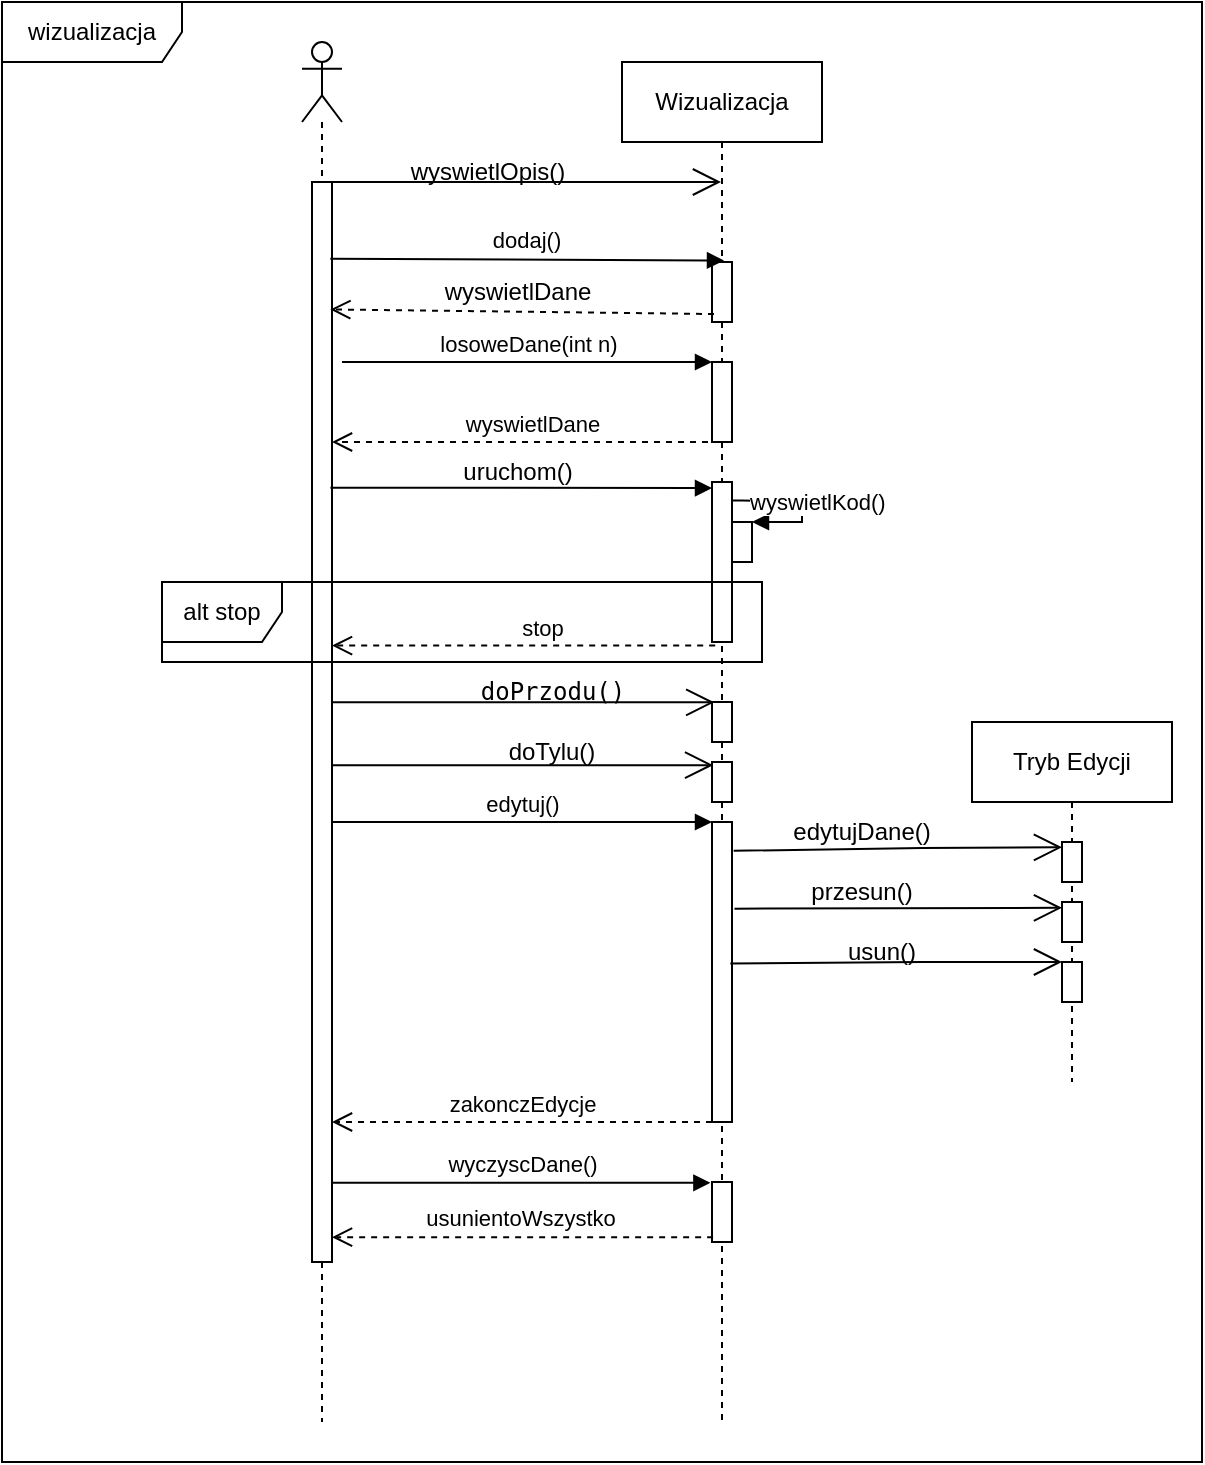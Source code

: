 <mxfile version="16.4.3" type="google"><diagram id="kgpKYQtTHZ0yAKxKKP6v" name="Page-1"><mxGraphModel dx="2062" dy="1118" grid="1" gridSize="10" guides="1" tooltips="1" connect="1" arrows="1" fold="1" page="1" pageScale="1" pageWidth="850" pageHeight="1100" math="0" shadow="0"><root><mxCell id="0"/><mxCell id="1" parent="0"/><mxCell id="9vNfhEMfJVdf6FuZwDN2-1" value="" style="rounded=0;whiteSpace=wrap;html=1;" parent="1" vertex="1"><mxGeometry x="50" y="20" width="600" height="730" as="geometry"/></mxCell><mxCell id="9vNfhEMfJVdf6FuZwDN2-2" value="" style="shape=umlLifeline;participant=umlActor;perimeter=lifelinePerimeter;whiteSpace=wrap;html=1;container=1;collapsible=0;recursiveResize=0;verticalAlign=top;spacingTop=36;outlineConnect=0;" parent="1" vertex="1"><mxGeometry x="200" y="40" width="20" height="690" as="geometry"/></mxCell><mxCell id="9vNfhEMfJVdf6FuZwDN2-5" value="" style="html=1;points=[];perimeter=orthogonalPerimeter;" parent="9vNfhEMfJVdf6FuZwDN2-2" vertex="1"><mxGeometry x="5" y="70" width="10" height="540" as="geometry"/></mxCell><mxCell id="9vNfhEMfJVdf6FuZwDN2-3" value="Wizualizacja" style="shape=umlLifeline;perimeter=lifelinePerimeter;whiteSpace=wrap;html=1;container=1;collapsible=0;recursiveResize=0;outlineConnect=0;" parent="1" vertex="1"><mxGeometry x="360" y="50" width="100" height="680" as="geometry"/></mxCell><mxCell id="9vNfhEMfJVdf6FuZwDN2-8" value="" style="html=1;points=[];perimeter=orthogonalPerimeter;" parent="9vNfhEMfJVdf6FuZwDN2-3" vertex="1"><mxGeometry x="45" y="100" width="10" height="30" as="geometry"/></mxCell><mxCell id="9vNfhEMfJVdf6FuZwDN2-15" value="" style="html=1;points=[];perimeter=orthogonalPerimeter;" parent="9vNfhEMfJVdf6FuZwDN2-3" vertex="1"><mxGeometry x="45" y="150" width="10" height="40" as="geometry"/></mxCell><mxCell id="9vNfhEMfJVdf6FuZwDN2-38" value="" style="html=1;points=[];perimeter=orthogonalPerimeter;" parent="9vNfhEMfJVdf6FuZwDN2-3" vertex="1"><mxGeometry x="45" y="210" width="10" height="80" as="geometry"/></mxCell><mxCell id="9vNfhEMfJVdf6FuZwDN2-42" value="" style="html=1;points=[];perimeter=orthogonalPerimeter;" parent="9vNfhEMfJVdf6FuZwDN2-3" vertex="1"><mxGeometry x="45" y="320" width="10" height="20" as="geometry"/></mxCell><mxCell id="9vNfhEMfJVdf6FuZwDN2-53" value="" style="html=1;points=[];perimeter=orthogonalPerimeter;" parent="9vNfhEMfJVdf6FuZwDN2-3" vertex="1"><mxGeometry x="45" y="560" width="10" height="30" as="geometry"/></mxCell><mxCell id="9vNfhEMfJVdf6FuZwDN2-60" value="" style="html=1;points=[];perimeter=orthogonalPerimeter;" parent="9vNfhEMfJVdf6FuZwDN2-3" vertex="1"><mxGeometry x="45" y="380" width="10" height="150" as="geometry"/></mxCell><mxCell id="9vNfhEMfJVdf6FuZwDN2-73" value="zakonczEdycje" style="html=1;verticalAlign=bottom;endArrow=open;dashed=1;endSize=8;rounded=0;" parent="9vNfhEMfJVdf6FuZwDN2-3" target="9vNfhEMfJVdf6FuZwDN2-5" edge="1"><mxGeometry relative="1" as="geometry"><mxPoint x="45" y="530" as="sourcePoint"/><mxPoint x="-35" y="530" as="targetPoint"/></mxGeometry></mxCell><mxCell id="9vNfhEMfJVdf6FuZwDN2-43" value="" style="html=1;points=[];perimeter=orthogonalPerimeter;" parent="9vNfhEMfJVdf6FuZwDN2-3" vertex="1"><mxGeometry x="45" y="350" width="10" height="20" as="geometry"/></mxCell><mxCell id="9vNfhEMfJVdf6FuZwDN2-11" value="dodaj()" style="html=1;verticalAlign=bottom;endArrow=block;rounded=0;entryX=0.6;entryY=-0.025;entryDx=0;entryDy=0;entryPerimeter=0;exitX=0.917;exitY=0.071;exitDx=0;exitDy=0;exitPerimeter=0;" parent="1" source="9vNfhEMfJVdf6FuZwDN2-5" target="9vNfhEMfJVdf6FuZwDN2-8" edge="1"><mxGeometry x="-0.005" y="1" width="80" relative="1" as="geometry"><mxPoint x="220" y="149" as="sourcePoint"/><mxPoint x="290" y="220" as="targetPoint"/><mxPoint as="offset"/></mxGeometry></mxCell><mxCell id="9vNfhEMfJVdf6FuZwDN2-13" value="&lt;div&gt;wyswietlDane&lt;/div&gt;" style="text;html=1;strokeColor=none;fillColor=none;align=center;verticalAlign=middle;whiteSpace=wrap;rounded=0;" parent="1" vertex="1"><mxGeometry x="262.5" y="150" width="90" height="30" as="geometry"/></mxCell><mxCell id="9vNfhEMfJVdf6FuZwDN2-16" value="losoweDane(int n)" style="html=1;verticalAlign=bottom;endArrow=block;rounded=0;" parent="1" target="9vNfhEMfJVdf6FuZwDN2-15" edge="1"><mxGeometry width="80" relative="1" as="geometry"><mxPoint x="220" y="200" as="sourcePoint"/><mxPoint x="360" y="280" as="targetPoint"/><Array as="points"><mxPoint x="290" y="200"/></Array></mxGeometry></mxCell><mxCell id="9vNfhEMfJVdf6FuZwDN2-27" value="uruchom()" style="text;html=1;strokeColor=none;fillColor=none;align=center;verticalAlign=middle;whiteSpace=wrap;rounded=0;" parent="1" vertex="1"><mxGeometry x="277.5" y="240" width="60" height="30" as="geometry"/></mxCell><mxCell id="9vNfhEMfJVdf6FuZwDN2-35" value="&lt;div class=&quot;tw-ta-container F0azHf tw-nfl&quot; id=&quot;tw-target-text-container&quot; tabindex=&quot;0&quot;&gt;&lt;pre class=&quot;tw-data-text tw-text-large tw-ta&quot; id=&quot;tw-target-text&quot; style=&quot;text-align: left&quot; dir=&quot;ltr&quot;&gt;&lt;span class=&quot;Y2IQFc&quot; lang=&quot;pl&quot;&gt;doPrzodu&lt;/span&gt;()&lt;/pre&gt;&lt;/div&gt;" style="text;html=1;strokeColor=none;fillColor=none;align=center;verticalAlign=middle;whiteSpace=wrap;rounded=0;" parent="1" vertex="1"><mxGeometry x="292.5" y="350" width="65" height="30" as="geometry"/></mxCell><mxCell id="9vNfhEMfJVdf6FuZwDN2-37" value="doTylu()" style="text;html=1;strokeColor=none;fillColor=none;align=center;verticalAlign=middle;whiteSpace=wrap;rounded=0;" parent="1" vertex="1"><mxGeometry x="295" y="380" width="60" height="30" as="geometry"/></mxCell><mxCell id="9vNfhEMfJVdf6FuZwDN2-41" value="" style="endArrow=open;endFill=1;endSize=12;html=1;rounded=0;entryX=0.114;entryY=0.007;entryDx=0;entryDy=0;entryPerimeter=0;" parent="1" source="9vNfhEMfJVdf6FuZwDN2-5" target="9vNfhEMfJVdf6FuZwDN2-42" edge="1"><mxGeometry width="160" relative="1" as="geometry"><mxPoint x="220" y="440" as="sourcePoint"/><mxPoint x="380" y="440" as="targetPoint"/></mxGeometry></mxCell><mxCell id="9vNfhEMfJVdf6FuZwDN2-44" value="" style="endArrow=open;endFill=1;endSize=12;html=1;rounded=0;entryX=0.057;entryY=0.079;entryDx=0;entryDy=0;entryPerimeter=0;" parent="1" source="9vNfhEMfJVdf6FuZwDN2-5" target="9vNfhEMfJVdf6FuZwDN2-43" edge="1"><mxGeometry width="160" relative="1" as="geometry"><mxPoint x="220" y="470" as="sourcePoint"/><mxPoint x="380" y="470" as="targetPoint"/></mxGeometry></mxCell><mxCell id="9vNfhEMfJVdf6FuZwDN2-45" value="" style="html=1;verticalAlign=bottom;endArrow=block;rounded=0;entryX=0;entryY=0.038;entryDx=0;entryDy=0;entryPerimeter=0;exitX=0.92;exitY=0.283;exitDx=0;exitDy=0;exitPerimeter=0;" parent="1" source="9vNfhEMfJVdf6FuZwDN2-5" target="9vNfhEMfJVdf6FuZwDN2-38" edge="1"><mxGeometry width="80" relative="1" as="geometry"><mxPoint x="220" y="263" as="sourcePoint"/><mxPoint x="400" y="272" as="targetPoint"/><Array as="points"/></mxGeometry></mxCell><mxCell id="9vNfhEMfJVdf6FuZwDN2-51" value="stop" style="html=1;verticalAlign=bottom;endArrow=open;dashed=1;endSize=8;rounded=0;exitX=0.159;exitY=1.022;exitDx=0;exitDy=0;exitPerimeter=0;" parent="1" source="9vNfhEMfJVdf6FuZwDN2-38" target="9vNfhEMfJVdf6FuZwDN2-5" edge="1"><mxGeometry x="-0.092" relative="1" as="geometry"><mxPoint x="415" y="390" as="sourcePoint"/><mxPoint x="220" y="390" as="targetPoint"/><mxPoint as="offset"/></mxGeometry></mxCell><mxCell id="9vNfhEMfJVdf6FuZwDN2-54" value="wyczyscDane()" style="html=1;verticalAlign=bottom;endArrow=block;rounded=0;entryX=-0.08;entryY=0.013;entryDx=0;entryDy=0;entryPerimeter=0;" parent="1" source="9vNfhEMfJVdf6FuZwDN2-5" target="9vNfhEMfJVdf6FuZwDN2-53" edge="1"><mxGeometry width="80" relative="1" as="geometry"><mxPoint x="220" y="690" as="sourcePoint"/><mxPoint x="300" y="510" as="targetPoint"/><Array as="points"/><mxPoint as="offset"/></mxGeometry></mxCell><mxCell id="9vNfhEMfJVdf6FuZwDN2-55" value="usunientoWszystko" style="html=1;verticalAlign=bottom;endArrow=open;dashed=1;endSize=8;rounded=0;exitX=0.057;exitY=0.919;exitDx=0;exitDy=0;exitPerimeter=0;" parent="1" source="9vNfhEMfJVdf6FuZwDN2-53" target="9vNfhEMfJVdf6FuZwDN2-5" edge="1"><mxGeometry x="0.013" y="-1" relative="1" as="geometry"><mxPoint x="405" y="540" as="sourcePoint"/><mxPoint x="220" y="540" as="targetPoint"/><mxPoint as="offset"/></mxGeometry></mxCell><mxCell id="9vNfhEMfJVdf6FuZwDN2-59" value="edytuj()" style="html=1;verticalAlign=bottom;endArrow=block;rounded=0;" parent="1" source="9vNfhEMfJVdf6FuZwDN2-5" target="9vNfhEMfJVdf6FuZwDN2-60" edge="1"><mxGeometry width="80" relative="1" as="geometry"><mxPoint x="220" y="490" as="sourcePoint"/><mxPoint x="300" y="510" as="targetPoint"/><Array as="points"><mxPoint x="350" y="430"/></Array></mxGeometry></mxCell><mxCell id="9vNfhEMfJVdf6FuZwDN2-74" value="wizualizacja" style="shape=umlFrame;whiteSpace=wrap;html=1;width=90;height=30;" parent="1" vertex="1"><mxGeometry x="50" y="20" width="600" height="730" as="geometry"/></mxCell><mxCell id="9vNfhEMfJVdf6FuZwDN2-12" value="" style="html=1;verticalAlign=bottom;endArrow=open;dashed=1;endSize=8;rounded=0;exitX=0.1;exitY=0.867;exitDx=0;exitDy=0;exitPerimeter=0;entryX=0.917;entryY=0.118;entryDx=0;entryDy=0;entryPerimeter=0;" parent="1" source="9vNfhEMfJVdf6FuZwDN2-8" target="9vNfhEMfJVdf6FuZwDN2-5" edge="1"><mxGeometry relative="1" as="geometry"><mxPoint x="405" y="170" as="sourcePoint"/><mxPoint x="220" y="176" as="targetPoint"/><Array as="points"/></mxGeometry></mxCell><mxCell id="9vNfhEMfJVdf6FuZwDN2-50" value="alt stop" style="shape=umlFrame;whiteSpace=wrap;html=1;" parent="1" vertex="1"><mxGeometry x="130" y="310" width="300" height="40" as="geometry"/></mxCell><mxCell id="9vNfhEMfJVdf6FuZwDN2-80" value="wyswietlDane" style="html=1;verticalAlign=bottom;endArrow=open;dashed=1;endSize=8;rounded=0;" parent="1" target="9vNfhEMfJVdf6FuZwDN2-5" edge="1"><mxGeometry relative="1" as="geometry"><mxPoint x="415" y="240" as="sourcePoint"/><mxPoint x="335" y="240" as="targetPoint"/></mxGeometry></mxCell><mxCell id="9vNfhEMfJVdf6FuZwDN2-82" value="" style="endArrow=open;endFill=1;endSize=12;html=1;rounded=0;" parent="1" target="9vNfhEMfJVdf6FuZwDN2-3" edge="1"><mxGeometry width="160" relative="1" as="geometry"><mxPoint x="210" y="110" as="sourcePoint"/><mxPoint x="370" y="110" as="targetPoint"/></mxGeometry></mxCell><mxCell id="9vNfhEMfJVdf6FuZwDN2-83" value="wyswietlOpis()" style="text;html=1;strokeColor=none;fillColor=none;align=center;verticalAlign=middle;whiteSpace=wrap;rounded=0;" parent="1" vertex="1"><mxGeometry x="262.5" y="90" width="60" height="30" as="geometry"/></mxCell><mxCell id="9vNfhEMfJVdf6FuZwDN2-88" value="Tryb Edycji" style="shape=umlLifeline;perimeter=lifelinePerimeter;whiteSpace=wrap;html=1;container=1;collapsible=0;recursiveResize=0;outlineConnect=0;" parent="1" vertex="1"><mxGeometry x="535" y="380" width="100" height="180" as="geometry"/></mxCell><mxCell id="9vNfhEMfJVdf6FuZwDN2-90" value="" style="html=1;points=[];perimeter=orthogonalPerimeter;" parent="9vNfhEMfJVdf6FuZwDN2-88" vertex="1"><mxGeometry x="45" y="60" width="10" height="20" as="geometry"/></mxCell><mxCell id="9vNfhEMfJVdf6FuZwDN2-92" value="" style="html=1;points=[];perimeter=orthogonalPerimeter;" parent="9vNfhEMfJVdf6FuZwDN2-88" vertex="1"><mxGeometry x="45" y="90" width="10" height="20" as="geometry"/></mxCell><mxCell id="9vNfhEMfJVdf6FuZwDN2-93" value="" style="html=1;points=[];perimeter=orthogonalPerimeter;" parent="9vNfhEMfJVdf6FuZwDN2-88" vertex="1"><mxGeometry x="45" y="120" width="10" height="20" as="geometry"/></mxCell><mxCell id="9vNfhEMfJVdf6FuZwDN2-89" value="" style="endArrow=open;endFill=1;endSize=12;html=1;rounded=0;exitX=1.083;exitY=0.096;exitDx=0;exitDy=0;exitPerimeter=0;entryX=0;entryY=0.133;entryDx=0;entryDy=0;entryPerimeter=0;" parent="1" source="9vNfhEMfJVdf6FuZwDN2-60" target="9vNfhEMfJVdf6FuZwDN2-90" edge="1"><mxGeometry width="160" relative="1" as="geometry"><mxPoint x="420" y="450" as="sourcePoint"/><mxPoint x="560" y="450" as="targetPoint"/><Array as="points"><mxPoint x="510" y="443"/></Array></mxGeometry></mxCell><mxCell id="9vNfhEMfJVdf6FuZwDN2-91" value="" style="endArrow=open;endFill=1;endSize=12;html=1;rounded=0;entryX=0;entryY=0.144;entryDx=0;entryDy=0;entryPerimeter=0;exitX=1.124;exitY=0.289;exitDx=0;exitDy=0;exitPerimeter=0;" parent="1" source="9vNfhEMfJVdf6FuZwDN2-60" target="9vNfhEMfJVdf6FuZwDN2-92" edge="1"><mxGeometry width="160" relative="1" as="geometry"><mxPoint x="420" y="500" as="sourcePoint"/><mxPoint x="580" y="500" as="targetPoint"/></mxGeometry></mxCell><mxCell id="9vNfhEMfJVdf6FuZwDN2-94" value="" style="endArrow=open;endFill=1;endSize=12;html=1;rounded=0;exitX=0.917;exitY=0.472;exitDx=0;exitDy=0;exitPerimeter=0;" parent="1" source="9vNfhEMfJVdf6FuZwDN2-60" edge="1"><mxGeometry width="160" relative="1" as="geometry"><mxPoint x="420" y="500" as="sourcePoint"/><mxPoint x="580" y="500" as="targetPoint"/><Array as="points"><mxPoint x="510" y="500"/></Array></mxGeometry></mxCell><mxCell id="9vNfhEMfJVdf6FuZwDN2-95" value="edytujDane()" style="text;html=1;strokeColor=none;fillColor=none;align=center;verticalAlign=middle;whiteSpace=wrap;rounded=0;" parent="1" vertex="1"><mxGeometry x="450" y="420" width="60" height="30" as="geometry"/></mxCell><mxCell id="9vNfhEMfJVdf6FuZwDN2-96" value="przesun()" style="text;html=1;strokeColor=none;fillColor=none;align=center;verticalAlign=middle;whiteSpace=wrap;rounded=0;" parent="1" vertex="1"><mxGeometry x="450" y="450" width="60" height="30" as="geometry"/></mxCell><mxCell id="9vNfhEMfJVdf6FuZwDN2-97" value="usun()" style="text;html=1;strokeColor=none;fillColor=none;align=center;verticalAlign=middle;whiteSpace=wrap;rounded=0;" parent="1" vertex="1"><mxGeometry x="460" y="480" width="60" height="30" as="geometry"/></mxCell><mxCell id="9vNfhEMfJVdf6FuZwDN2-98" value="" style="html=1;points=[];perimeter=orthogonalPerimeter;" parent="1" vertex="1"><mxGeometry x="415" y="280" width="10" height="20" as="geometry"/></mxCell><mxCell id="9vNfhEMfJVdf6FuZwDN2-99" value="wyswietlKod()" style="edgeStyle=orthogonalEdgeStyle;html=1;align=left;spacingLeft=2;endArrow=block;rounded=0;entryX=1;entryY=0;exitX=1;exitY=0.115;exitDx=0;exitDy=0;exitPerimeter=0;" parent="1" source="9vNfhEMfJVdf6FuZwDN2-38" target="9vNfhEMfJVdf6FuZwDN2-98" edge="1"><mxGeometry x="-0.857" y="-1" relative="1" as="geometry"><mxPoint x="420" y="270" as="sourcePoint"/><Array as="points"><mxPoint x="420" y="269"/><mxPoint x="450" y="270"/><mxPoint x="450" y="280"/></Array><mxPoint as="offset"/></mxGeometry></mxCell></root></mxGraphModel></diagram></mxfile>